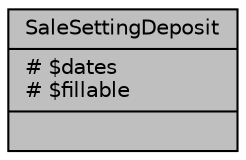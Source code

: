 digraph "SaleSettingDeposit"
{
 // LATEX_PDF_SIZE
  bgcolor="transparent";
  edge [fontname="Helvetica",fontsize="10",labelfontname="Helvetica",labelfontsize="10"];
  node [fontname="Helvetica",fontsize="10",shape=record];
  Node1 [label="{SaleSettingDeposit\n|# $dates\l# $fillable\l|}",height=0.2,width=0.4,color="black", fillcolor="grey75", style="filled", fontcolor="black",tooltip="Forma de pago."];
}
